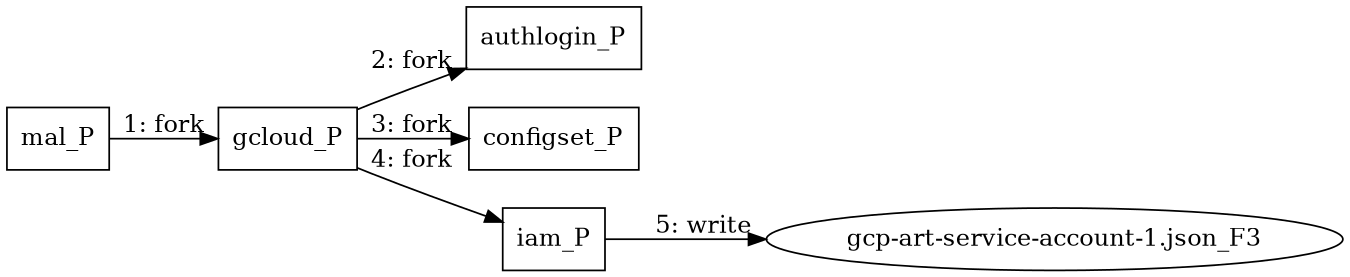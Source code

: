 digraph "T1078.004" {
rankdir="LR"
size="9"
fixedsize="false"
splines="true"
nodesep=0.3
ranksep=0
fontsize=10
overlap="scalexy"
engine= "neato"
	"mal_P" [node_type=Process shape=box]
	"gcloud_P" [node_type=Process shape=box]
	"authlogin_P" [node_type=Process shape=box]
	"configset_P" [node_type=Process shape=box]
	"iam_P" [node_type=Process shape=box]
	"gcp-art-service-account-1.json_F3" [node_type=File shape=ellipse]
	"mal_P" -> "gcloud_P" [label="1: fork"]
	"gcloud_P" -> "authlogin_P" [label="2: fork"]
	"gcloud_P" -> "configset_P" [label="3: fork"]
	"gcloud_P" -> "iam_P" [label="4: fork"]
	"iam_P" -> "gcp-art-service-account-1.json_F3" [label="5: write"]
}
